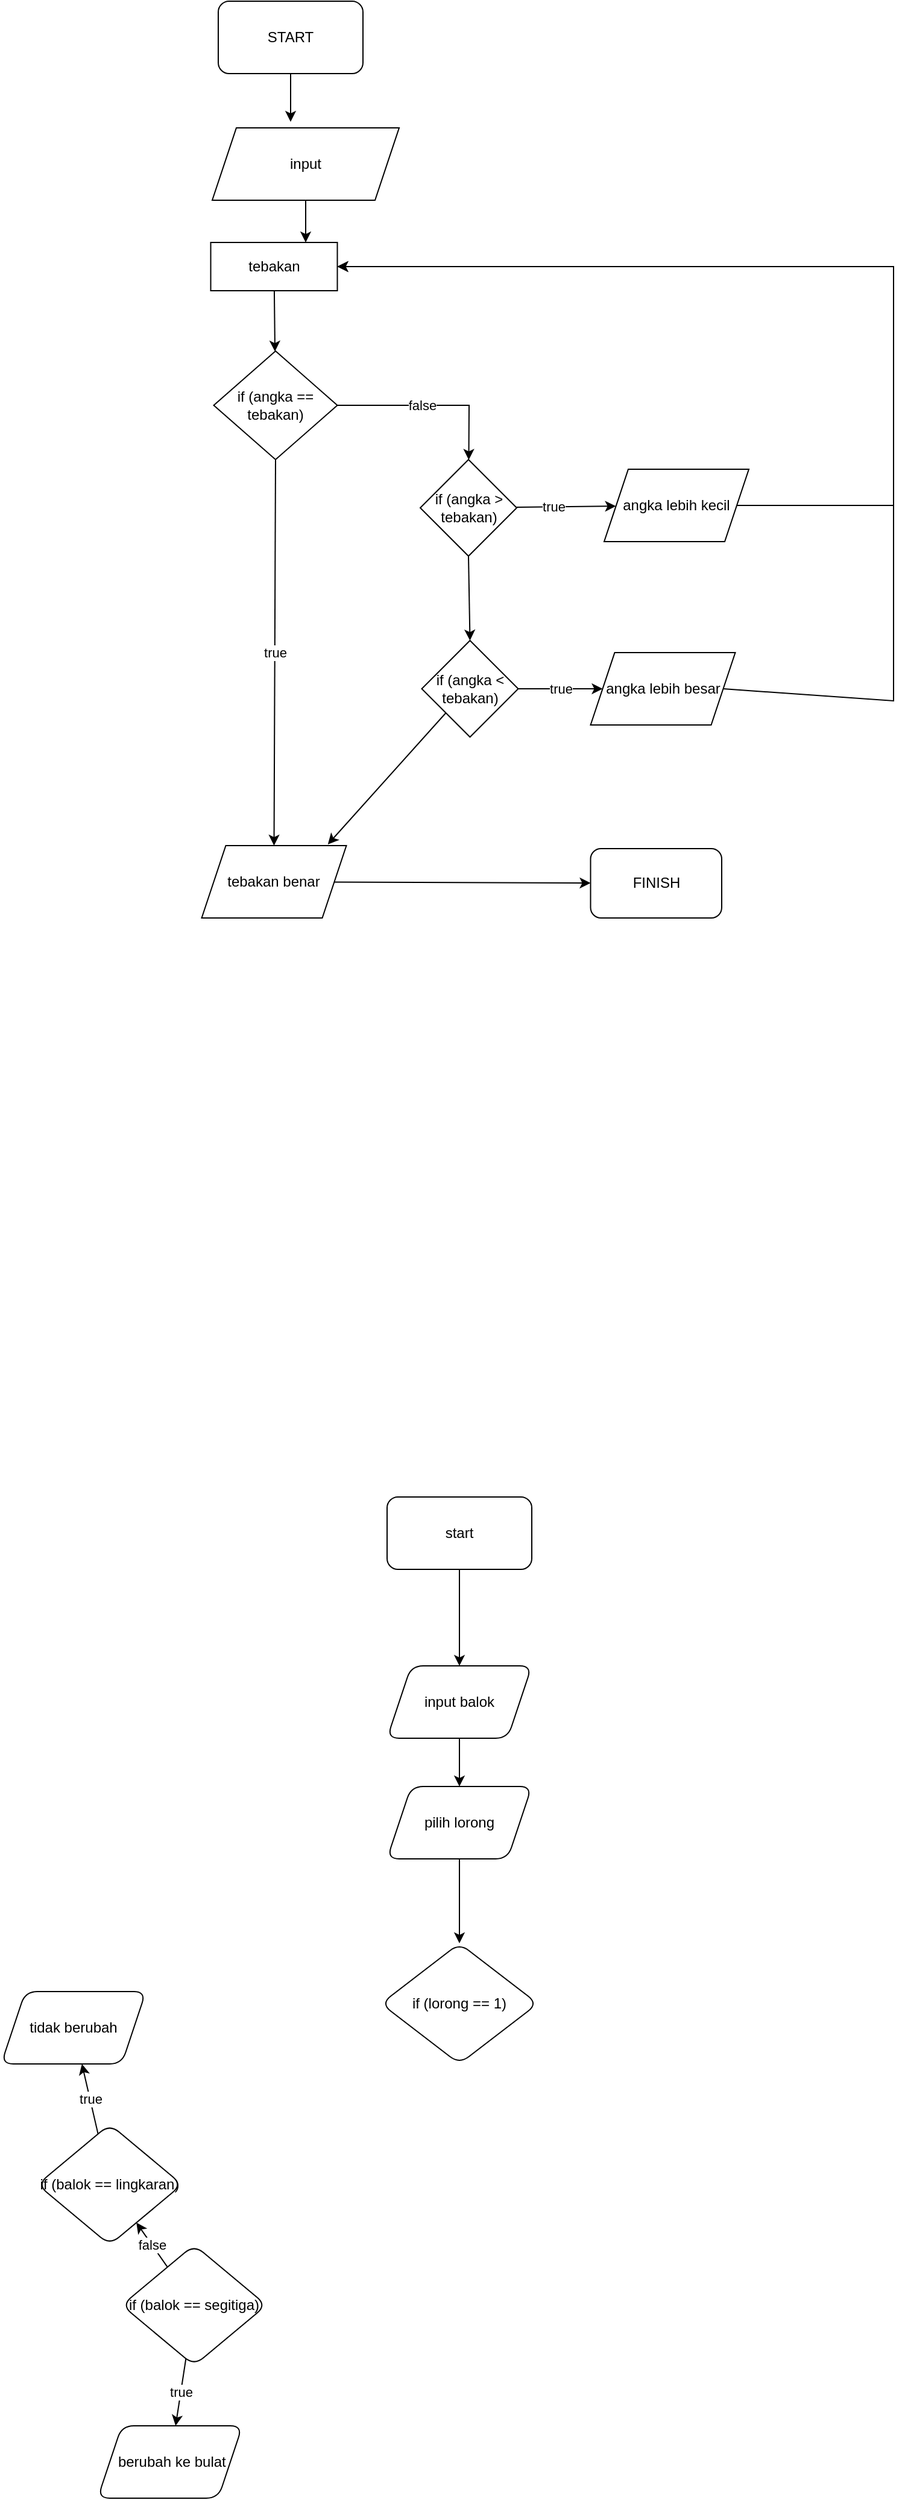 <mxfile version="22.0.2" type="github">
  <diagram name="Halaman-1" id="IlQlq5681_s7ufQ-nlGt">
    <mxGraphModel dx="629" dy="1505" grid="1" gridSize="10" guides="1" tooltips="1" connect="1" arrows="1" fold="1" page="1" pageScale="1" pageWidth="827" pageHeight="1169" math="0" shadow="0">
      <root>
        <mxCell id="0" />
        <mxCell id="1" parent="0" />
        <mxCell id="JFsyuu90wR7gRP7UJsE2-22" style="edgeStyle=none;rounded=0;orthogonalLoop=1;jettySize=auto;html=1;exitX=0.5;exitY=1;exitDx=0;exitDy=0;entryX=0.75;entryY=0;entryDx=0;entryDy=0;" edge="1" parent="1" source="JFsyuu90wR7gRP7UJsE2-1" target="JFsyuu90wR7gRP7UJsE2-5">
          <mxGeometry relative="1" as="geometry" />
        </mxCell>
        <mxCell id="JFsyuu90wR7gRP7UJsE2-1" value="input" style="shape=parallelogram;perimeter=parallelogramPerimeter;whiteSpace=wrap;html=1;fixedSize=1;" vertex="1" parent="1">
          <mxGeometry x="175" y="95" width="155" height="60" as="geometry" />
        </mxCell>
        <mxCell id="JFsyuu90wR7gRP7UJsE2-2" value="" style="rounded=1;whiteSpace=wrap;html=1;" vertex="1" parent="1">
          <mxGeometry x="180" y="-10" width="120" height="60" as="geometry" />
        </mxCell>
        <mxCell id="JFsyuu90wR7gRP7UJsE2-3" value="START" style="text;html=1;strokeColor=none;fillColor=none;align=center;verticalAlign=middle;whiteSpace=wrap;rounded=0;" vertex="1" parent="1">
          <mxGeometry x="210" y="5" width="60" height="30" as="geometry" />
        </mxCell>
        <mxCell id="JFsyuu90wR7gRP7UJsE2-9" value="" style="edgeStyle=none;rounded=0;orthogonalLoop=1;jettySize=auto;html=1;" edge="1" parent="1" source="JFsyuu90wR7gRP7UJsE2-5" target="JFsyuu90wR7gRP7UJsE2-8">
          <mxGeometry relative="1" as="geometry" />
        </mxCell>
        <mxCell id="JFsyuu90wR7gRP7UJsE2-5" value="tebakan" style="rounded=0;whiteSpace=wrap;html=1;" vertex="1" parent="1">
          <mxGeometry x="173.75" y="190" width="105" height="40" as="geometry" />
        </mxCell>
        <mxCell id="JFsyuu90wR7gRP7UJsE2-6" style="edgeStyle=none;rounded=0;orthogonalLoop=1;jettySize=auto;html=1;exitX=0.5;exitY=1;exitDx=0;exitDy=0;" edge="1" parent="1" source="JFsyuu90wR7gRP7UJsE2-2">
          <mxGeometry relative="1" as="geometry">
            <mxPoint x="240" y="90" as="targetPoint" />
          </mxGeometry>
        </mxCell>
        <mxCell id="JFsyuu90wR7gRP7UJsE2-47" value="" style="edgeStyle=none;rounded=0;orthogonalLoop=1;jettySize=auto;html=1;" edge="1" parent="1" source="JFsyuu90wR7gRP7UJsE2-8" target="JFsyuu90wR7gRP7UJsE2-46">
          <mxGeometry relative="1" as="geometry">
            <Array as="points">
              <mxPoint x="388" y="325" />
            </Array>
          </mxGeometry>
        </mxCell>
        <mxCell id="JFsyuu90wR7gRP7UJsE2-48" value="false" style="edgeLabel;html=1;align=center;verticalAlign=middle;resizable=0;points=[];" vertex="1" connectable="0" parent="JFsyuu90wR7gRP7UJsE2-47">
          <mxGeometry x="-0.103" relative="1" as="geometry">
            <mxPoint as="offset" />
          </mxGeometry>
        </mxCell>
        <mxCell id="JFsyuu90wR7gRP7UJsE2-57" value="true" style="edgeStyle=none;rounded=0;orthogonalLoop=1;jettySize=auto;html=1;exitX=0.5;exitY=1;exitDx=0;exitDy=0;entryX=0.5;entryY=0;entryDx=0;entryDy=0;" edge="1" parent="1" source="JFsyuu90wR7gRP7UJsE2-8" target="JFsyuu90wR7gRP7UJsE2-20">
          <mxGeometry relative="1" as="geometry" />
        </mxCell>
        <mxCell id="JFsyuu90wR7gRP7UJsE2-8" value="if (angka == tebakan)" style="rhombus;whiteSpace=wrap;html=1;" vertex="1" parent="1">
          <mxGeometry x="176.25" y="280" width="102.5" height="90" as="geometry" />
        </mxCell>
        <mxCell id="JFsyuu90wR7gRP7UJsE2-54" value="true" style="edgeStyle=none;rounded=0;orthogonalLoop=1;jettySize=auto;html=1;" edge="1" parent="1" source="JFsyuu90wR7gRP7UJsE2-14" target="JFsyuu90wR7gRP7UJsE2-53">
          <mxGeometry relative="1" as="geometry" />
        </mxCell>
        <mxCell id="JFsyuu90wR7gRP7UJsE2-14" value="if (angka &amp;lt; tebakan)" style="rhombus;whiteSpace=wrap;html=1;" vertex="1" parent="1">
          <mxGeometry x="348.75" y="520" width="80" height="80" as="geometry" />
        </mxCell>
        <mxCell id="JFsyuu90wR7gRP7UJsE2-43" value="" style="edgeStyle=none;rounded=0;orthogonalLoop=1;jettySize=auto;html=1;" edge="1" parent="1" source="JFsyuu90wR7gRP7UJsE2-20" target="JFsyuu90wR7gRP7UJsE2-42">
          <mxGeometry relative="1" as="geometry" />
        </mxCell>
        <mxCell id="JFsyuu90wR7gRP7UJsE2-20" value="tebakan benar" style="shape=parallelogram;perimeter=parallelogramPerimeter;whiteSpace=wrap;html=1;fixedSize=1;" vertex="1" parent="1">
          <mxGeometry x="166.25" y="690" width="120" height="60" as="geometry" />
        </mxCell>
        <mxCell id="JFsyuu90wR7gRP7UJsE2-36" value="" style="endArrow=classic;html=1;rounded=0;entryX=1;entryY=0.5;entryDx=0;entryDy=0;exitX=1;exitY=0.5;exitDx=0;exitDy=0;" edge="1" parent="1" source="JFsyuu90wR7gRP7UJsE2-49" target="JFsyuu90wR7gRP7UJsE2-5">
          <mxGeometry width="50" height="50" relative="1" as="geometry">
            <mxPoint x="436.46" y="499.62" as="sourcePoint" />
            <mxPoint x="270" y="390" as="targetPoint" />
            <Array as="points">
              <mxPoint x="740" y="408" />
              <mxPoint x="740" y="210" />
            </Array>
          </mxGeometry>
        </mxCell>
        <mxCell id="JFsyuu90wR7gRP7UJsE2-42" value="FINISH" style="rounded=1;whiteSpace=wrap;html=1;" vertex="1" parent="1">
          <mxGeometry x="488.75" y="692.5" width="108.75" height="57.5" as="geometry" />
        </mxCell>
        <mxCell id="JFsyuu90wR7gRP7UJsE2-50" value="" style="edgeStyle=none;rounded=0;orthogonalLoop=1;jettySize=auto;html=1;" edge="1" parent="1" source="JFsyuu90wR7gRP7UJsE2-46" target="JFsyuu90wR7gRP7UJsE2-49">
          <mxGeometry relative="1" as="geometry" />
        </mxCell>
        <mxCell id="JFsyuu90wR7gRP7UJsE2-51" value="true" style="edgeLabel;html=1;align=center;verticalAlign=middle;resizable=0;points=[];" vertex="1" connectable="0" parent="JFsyuu90wR7gRP7UJsE2-50">
          <mxGeometry x="-0.256" relative="1" as="geometry">
            <mxPoint as="offset" />
          </mxGeometry>
        </mxCell>
        <mxCell id="JFsyuu90wR7gRP7UJsE2-52" style="edgeStyle=none;rounded=0;orthogonalLoop=1;jettySize=auto;html=1;exitX=0.5;exitY=1;exitDx=0;exitDy=0;entryX=0.5;entryY=0;entryDx=0;entryDy=0;" edge="1" parent="1" source="JFsyuu90wR7gRP7UJsE2-46" target="JFsyuu90wR7gRP7UJsE2-14">
          <mxGeometry relative="1" as="geometry" />
        </mxCell>
        <mxCell id="JFsyuu90wR7gRP7UJsE2-46" value="if (angka &amp;gt; tebakan)" style="rhombus;whiteSpace=wrap;html=1;" vertex="1" parent="1">
          <mxGeometry x="347.5" y="370" width="80" height="80" as="geometry" />
        </mxCell>
        <mxCell id="JFsyuu90wR7gRP7UJsE2-49" value="angka lebih kecil" style="shape=parallelogram;perimeter=parallelogramPerimeter;whiteSpace=wrap;html=1;fixedSize=1;" vertex="1" parent="1">
          <mxGeometry x="500" y="378" width="120" height="60" as="geometry" />
        </mxCell>
        <mxCell id="JFsyuu90wR7gRP7UJsE2-53" value="angka lebih besar" style="shape=parallelogram;perimeter=parallelogramPerimeter;whiteSpace=wrap;html=1;fixedSize=1;" vertex="1" parent="1">
          <mxGeometry x="488.75" y="530" width="120" height="60" as="geometry" />
        </mxCell>
        <mxCell id="JFsyuu90wR7gRP7UJsE2-56" value="" style="endArrow=classic;html=1;rounded=0;entryX=1;entryY=0.5;entryDx=0;entryDy=0;exitX=1;exitY=0.5;exitDx=0;exitDy=0;" edge="1" parent="1" source="JFsyuu90wR7gRP7UJsE2-53" target="JFsyuu90wR7gRP7UJsE2-5">
          <mxGeometry width="50" height="50" relative="1" as="geometry">
            <mxPoint x="620" y="568" as="sourcePoint" />
            <mxPoint x="289" y="370" as="targetPoint" />
            <Array as="points">
              <mxPoint x="740" y="570" />
              <mxPoint x="740" y="210" />
            </Array>
          </mxGeometry>
        </mxCell>
        <mxCell id="JFsyuu90wR7gRP7UJsE2-58" style="edgeStyle=none;rounded=0;orthogonalLoop=1;jettySize=auto;html=1;exitX=0;exitY=1;exitDx=0;exitDy=0;entryX=0.872;entryY=-0.017;entryDx=0;entryDy=0;entryPerimeter=0;" edge="1" parent="1" source="JFsyuu90wR7gRP7UJsE2-14" target="JFsyuu90wR7gRP7UJsE2-20">
          <mxGeometry relative="1" as="geometry" />
        </mxCell>
        <mxCell id="JFsyuu90wR7gRP7UJsE2-66" value="" style="edgeStyle=none;rounded=0;orthogonalLoop=1;jettySize=auto;html=1;" edge="1" parent="1" source="JFsyuu90wR7gRP7UJsE2-59" target="JFsyuu90wR7gRP7UJsE2-65">
          <mxGeometry relative="1" as="geometry" />
        </mxCell>
        <mxCell id="JFsyuu90wR7gRP7UJsE2-59" value="start" style="rounded=1;whiteSpace=wrap;html=1;" vertex="1" parent="1">
          <mxGeometry x="320" y="1230" width="120" height="60" as="geometry" />
        </mxCell>
        <mxCell id="JFsyuu90wR7gRP7UJsE2-76" value="" style="edgeStyle=none;rounded=0;orthogonalLoop=1;jettySize=auto;html=1;" edge="1" parent="1" source="JFsyuu90wR7gRP7UJsE2-65" target="JFsyuu90wR7gRP7UJsE2-75">
          <mxGeometry relative="1" as="geometry" />
        </mxCell>
        <mxCell id="JFsyuu90wR7gRP7UJsE2-65" value="input balok" style="shape=parallelogram;perimeter=parallelogramPerimeter;whiteSpace=wrap;html=1;fixedSize=1;rounded=1;" vertex="1" parent="1">
          <mxGeometry x="320" y="1370" width="120" height="60" as="geometry" />
        </mxCell>
        <mxCell id="JFsyuu90wR7gRP7UJsE2-70" value="true" style="edgeStyle=none;rounded=0;orthogonalLoop=1;jettySize=auto;html=1;" edge="1" parent="1" source="JFsyuu90wR7gRP7UJsE2-67" target="JFsyuu90wR7gRP7UJsE2-69">
          <mxGeometry relative="1" as="geometry" />
        </mxCell>
        <mxCell id="JFsyuu90wR7gRP7UJsE2-72" value="false" style="edgeStyle=none;rounded=0;orthogonalLoop=1;jettySize=auto;html=1;" edge="1" parent="1" source="JFsyuu90wR7gRP7UJsE2-67" target="JFsyuu90wR7gRP7UJsE2-71">
          <mxGeometry relative="1" as="geometry" />
        </mxCell>
        <mxCell id="JFsyuu90wR7gRP7UJsE2-67" value="if (balok == segitiga)" style="rhombus;whiteSpace=wrap;html=1;rounded=1;" vertex="1" parent="1">
          <mxGeometry x="100" y="1850" width="120" height="100" as="geometry" />
        </mxCell>
        <mxCell id="JFsyuu90wR7gRP7UJsE2-69" value="&amp;nbsp;berubah ke bulat" style="shape=parallelogram;perimeter=parallelogramPerimeter;whiteSpace=wrap;html=1;fixedSize=1;rounded=1;" vertex="1" parent="1">
          <mxGeometry x="80" y="2000" width="120" height="60" as="geometry" />
        </mxCell>
        <mxCell id="JFsyuu90wR7gRP7UJsE2-74" value="true" style="edgeStyle=none;rounded=0;orthogonalLoop=1;jettySize=auto;html=1;" edge="1" parent="1" source="JFsyuu90wR7gRP7UJsE2-71" target="JFsyuu90wR7gRP7UJsE2-73">
          <mxGeometry relative="1" as="geometry" />
        </mxCell>
        <mxCell id="JFsyuu90wR7gRP7UJsE2-71" value="if (balok == lingkaran)" style="rhombus;whiteSpace=wrap;html=1;rounded=1;" vertex="1" parent="1">
          <mxGeometry x="30" y="1750" width="120" height="100" as="geometry" />
        </mxCell>
        <mxCell id="JFsyuu90wR7gRP7UJsE2-73" value="tidak berubah" style="shape=parallelogram;perimeter=parallelogramPerimeter;whiteSpace=wrap;html=1;fixedSize=1;rounded=1;" vertex="1" parent="1">
          <mxGeometry y="1640" width="120" height="60" as="geometry" />
        </mxCell>
        <mxCell id="JFsyuu90wR7gRP7UJsE2-79" value="" style="edgeStyle=none;rounded=0;orthogonalLoop=1;jettySize=auto;html=1;" edge="1" parent="1" source="JFsyuu90wR7gRP7UJsE2-75" target="JFsyuu90wR7gRP7UJsE2-78">
          <mxGeometry relative="1" as="geometry" />
        </mxCell>
        <mxCell id="JFsyuu90wR7gRP7UJsE2-75" value="pilih lorong" style="shape=parallelogram;perimeter=parallelogramPerimeter;whiteSpace=wrap;html=1;fixedSize=1;rounded=1;" vertex="1" parent="1">
          <mxGeometry x="320" y="1470" width="120" height="60" as="geometry" />
        </mxCell>
        <mxCell id="JFsyuu90wR7gRP7UJsE2-78" value="if (lorong == 1)" style="rhombus;whiteSpace=wrap;html=1;rounded=1;" vertex="1" parent="1">
          <mxGeometry x="315" y="1600" width="130" height="100" as="geometry" />
        </mxCell>
      </root>
    </mxGraphModel>
  </diagram>
</mxfile>
